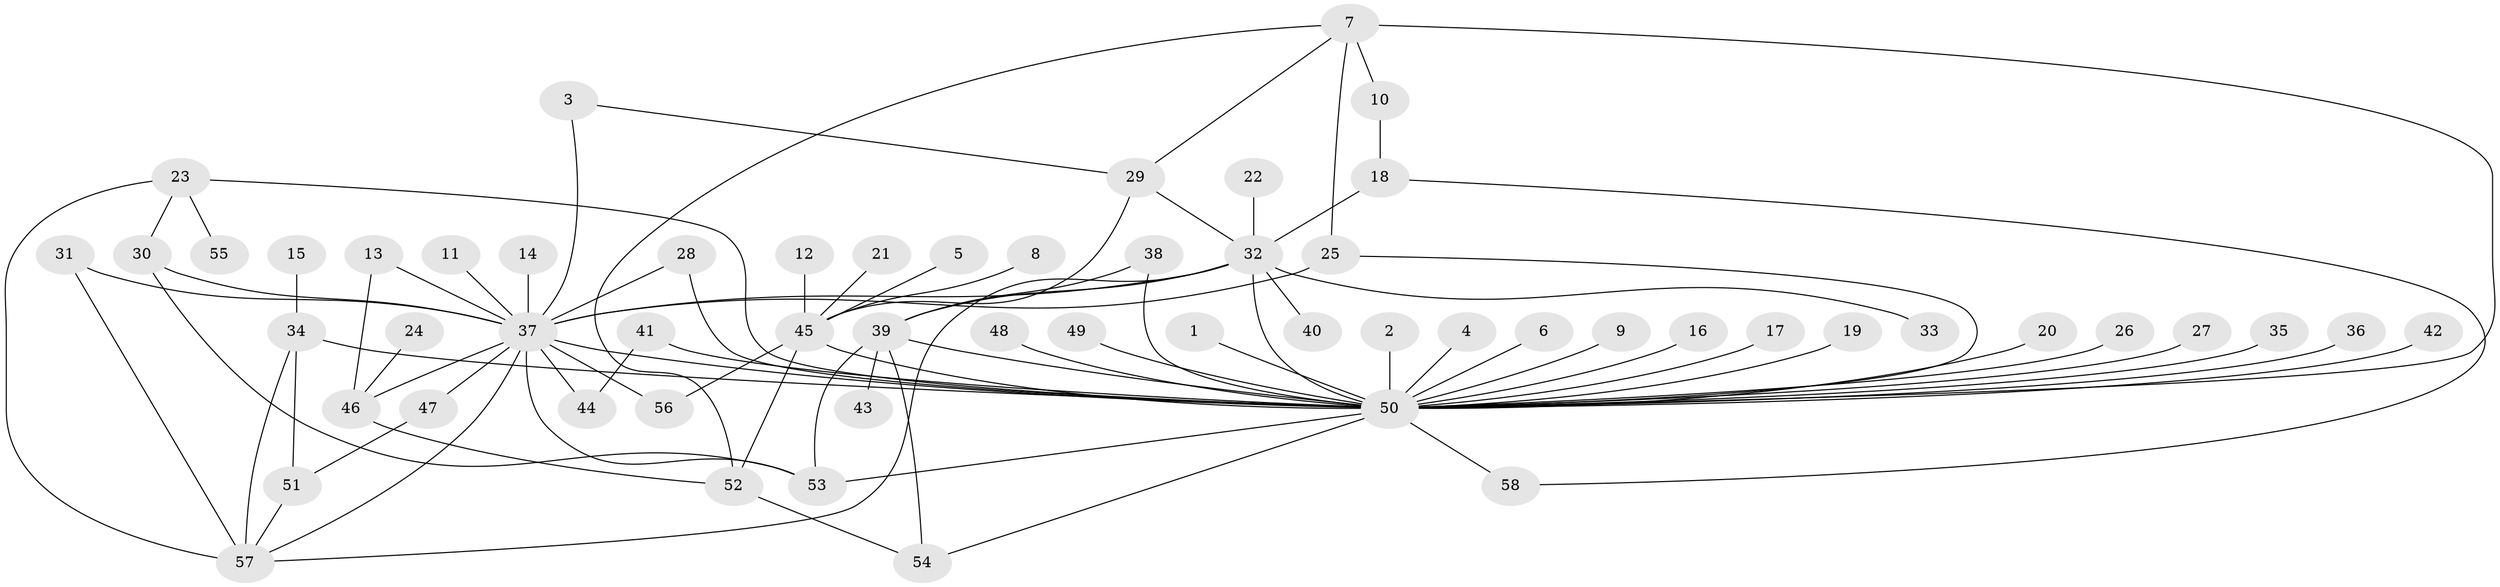 // original degree distribution, {1: 0.4782608695652174, 38: 0.008695652173913044, 15: 0.008695652173913044, 20: 0.008695652173913044, 6: 0.017391304347826087, 10: 0.008695652173913044, 3: 0.08695652173913043, 2: 0.2608695652173913, 4: 0.05217391304347826, 7: 0.008695652173913044, 5: 0.06086956521739131}
// Generated by graph-tools (version 1.1) at 2025/01/03/09/25 03:01:40]
// undirected, 58 vertices, 85 edges
graph export_dot {
graph [start="1"]
  node [color=gray90,style=filled];
  1;
  2;
  3;
  4;
  5;
  6;
  7;
  8;
  9;
  10;
  11;
  12;
  13;
  14;
  15;
  16;
  17;
  18;
  19;
  20;
  21;
  22;
  23;
  24;
  25;
  26;
  27;
  28;
  29;
  30;
  31;
  32;
  33;
  34;
  35;
  36;
  37;
  38;
  39;
  40;
  41;
  42;
  43;
  44;
  45;
  46;
  47;
  48;
  49;
  50;
  51;
  52;
  53;
  54;
  55;
  56;
  57;
  58;
  1 -- 50 [weight=1.0];
  2 -- 50 [weight=1.0];
  3 -- 29 [weight=1.0];
  3 -- 37 [weight=1.0];
  4 -- 50 [weight=1.0];
  5 -- 45 [weight=1.0];
  6 -- 50 [weight=1.0];
  7 -- 10 [weight=1.0];
  7 -- 25 [weight=1.0];
  7 -- 29 [weight=1.0];
  7 -- 50 [weight=2.0];
  7 -- 52 [weight=1.0];
  8 -- 45 [weight=1.0];
  9 -- 50 [weight=1.0];
  10 -- 18 [weight=1.0];
  11 -- 37 [weight=1.0];
  12 -- 45 [weight=1.0];
  13 -- 37 [weight=1.0];
  13 -- 46 [weight=1.0];
  14 -- 37 [weight=1.0];
  15 -- 34 [weight=1.0];
  16 -- 50 [weight=1.0];
  17 -- 50 [weight=1.0];
  18 -- 32 [weight=2.0];
  18 -- 58 [weight=1.0];
  19 -- 50 [weight=1.0];
  20 -- 50 [weight=1.0];
  21 -- 45 [weight=1.0];
  22 -- 32 [weight=1.0];
  23 -- 30 [weight=1.0];
  23 -- 50 [weight=1.0];
  23 -- 55 [weight=1.0];
  23 -- 57 [weight=1.0];
  24 -- 46 [weight=1.0];
  25 -- 37 [weight=1.0];
  25 -- 50 [weight=1.0];
  26 -- 50 [weight=1.0];
  27 -- 50 [weight=1.0];
  28 -- 37 [weight=1.0];
  28 -- 50 [weight=1.0];
  29 -- 32 [weight=1.0];
  29 -- 45 [weight=1.0];
  30 -- 37 [weight=1.0];
  30 -- 53 [weight=1.0];
  31 -- 37 [weight=1.0];
  31 -- 57 [weight=1.0];
  32 -- 33 [weight=2.0];
  32 -- 37 [weight=1.0];
  32 -- 39 [weight=1.0];
  32 -- 40 [weight=1.0];
  32 -- 50 [weight=1.0];
  32 -- 57 [weight=1.0];
  34 -- 50 [weight=1.0];
  34 -- 51 [weight=1.0];
  34 -- 57 [weight=1.0];
  35 -- 50 [weight=1.0];
  36 -- 50 [weight=1.0];
  37 -- 44 [weight=1.0];
  37 -- 46 [weight=1.0];
  37 -- 47 [weight=1.0];
  37 -- 50 [weight=1.0];
  37 -- 53 [weight=1.0];
  37 -- 56 [weight=1.0];
  37 -- 57 [weight=1.0];
  38 -- 39 [weight=1.0];
  38 -- 50 [weight=1.0];
  39 -- 43 [weight=1.0];
  39 -- 50 [weight=1.0];
  39 -- 53 [weight=1.0];
  39 -- 54 [weight=1.0];
  41 -- 44 [weight=1.0];
  41 -- 50 [weight=1.0];
  42 -- 50 [weight=1.0];
  45 -- 50 [weight=1.0];
  45 -- 52 [weight=1.0];
  45 -- 56 [weight=1.0];
  46 -- 52 [weight=1.0];
  47 -- 51 [weight=1.0];
  48 -- 50 [weight=1.0];
  49 -- 50 [weight=1.0];
  50 -- 53 [weight=3.0];
  50 -- 54 [weight=1.0];
  50 -- 58 [weight=1.0];
  51 -- 57 [weight=1.0];
  52 -- 54 [weight=1.0];
}
